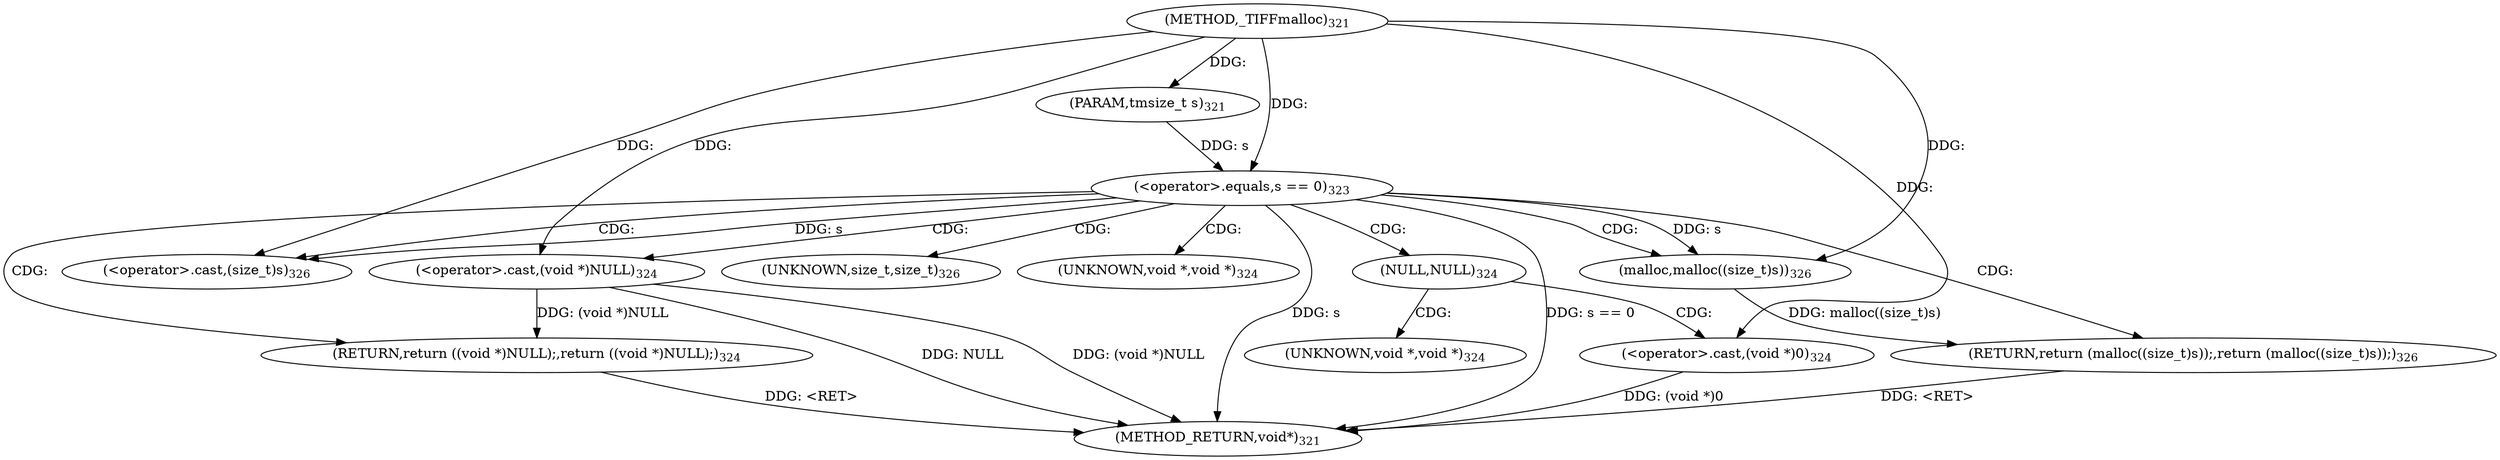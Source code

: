 digraph "_TIFFmalloc" {  
"34095" [label = <(METHOD,_TIFFmalloc)<SUB>321</SUB>> ]
"34116" [label = <(METHOD_RETURN,void*)<SUB>321</SUB>> ]
"34096" [label = <(PARAM,tmsize_t s)<SUB>321</SUB>> ]
"34111" [label = <(RETURN,return (malloc((size_t)s));,return (malloc((size_t)s));)<SUB>326</SUB>> ]
"34099" [label = <(&lt;operator&gt;.equals,s == 0)<SUB>323</SUB>> ]
"34112" [label = <(malloc,malloc((size_t)s))<SUB>326</SUB>> ]
"34103" [label = <(RETURN,return ((void *)NULL);,return ((void *)NULL);)<SUB>324</SUB>> ]
"34104" [label = <(&lt;operator&gt;.cast,(void *)NULL)<SUB>324</SUB>> ]
"34113" [label = <(&lt;operator&gt;.cast,(size_t)s)<SUB>326</SUB>> ]
"34108" [label = <(&lt;operator&gt;.cast,(void *)0)<SUB>324</SUB>> ]
"34114" [label = <(UNKNOWN,size_t,size_t)<SUB>326</SUB>> ]
"34105" [label = <(UNKNOWN,void *,void *)<SUB>324</SUB>> ]
"34106" [label = <(NULL,NULL)<SUB>324</SUB>> ]
"34109" [label = <(UNKNOWN,void *,void *)<SUB>324</SUB>> ]
  "34111" -> "34116"  [ label = "DDG: &lt;RET&gt;"] 
  "34103" -> "34116"  [ label = "DDG: &lt;RET&gt;"] 
  "34099" -> "34116"  [ label = "DDG: s"] 
  "34099" -> "34116"  [ label = "DDG: s == 0"] 
  "34104" -> "34116"  [ label = "DDG: NULL"] 
  "34108" -> "34116"  [ label = "DDG: (void *)0"] 
  "34104" -> "34116"  [ label = "DDG: (void *)NULL"] 
  "34095" -> "34096"  [ label = "DDG: "] 
  "34112" -> "34111"  [ label = "DDG: malloc((size_t)s)"] 
  "34096" -> "34099"  [ label = "DDG: s"] 
  "34095" -> "34099"  [ label = "DDG: "] 
  "34104" -> "34103"  [ label = "DDG: (void *)NULL"] 
  "34099" -> "34112"  [ label = "DDG: s"] 
  "34095" -> "34112"  [ label = "DDG: "] 
  "34095" -> "34104"  [ label = "DDG: "] 
  "34099" -> "34113"  [ label = "DDG: s"] 
  "34095" -> "34113"  [ label = "DDG: "] 
  "34095" -> "34108"  [ label = "DDG: "] 
  "34099" -> "34104"  [ label = "CDG: "] 
  "34099" -> "34106"  [ label = "CDG: "] 
  "34099" -> "34105"  [ label = "CDG: "] 
  "34099" -> "34103"  [ label = "CDG: "] 
  "34099" -> "34114"  [ label = "CDG: "] 
  "34099" -> "34113"  [ label = "CDG: "] 
  "34099" -> "34112"  [ label = "CDG: "] 
  "34099" -> "34111"  [ label = "CDG: "] 
  "34106" -> "34108"  [ label = "CDG: "] 
  "34106" -> "34109"  [ label = "CDG: "] 
}
